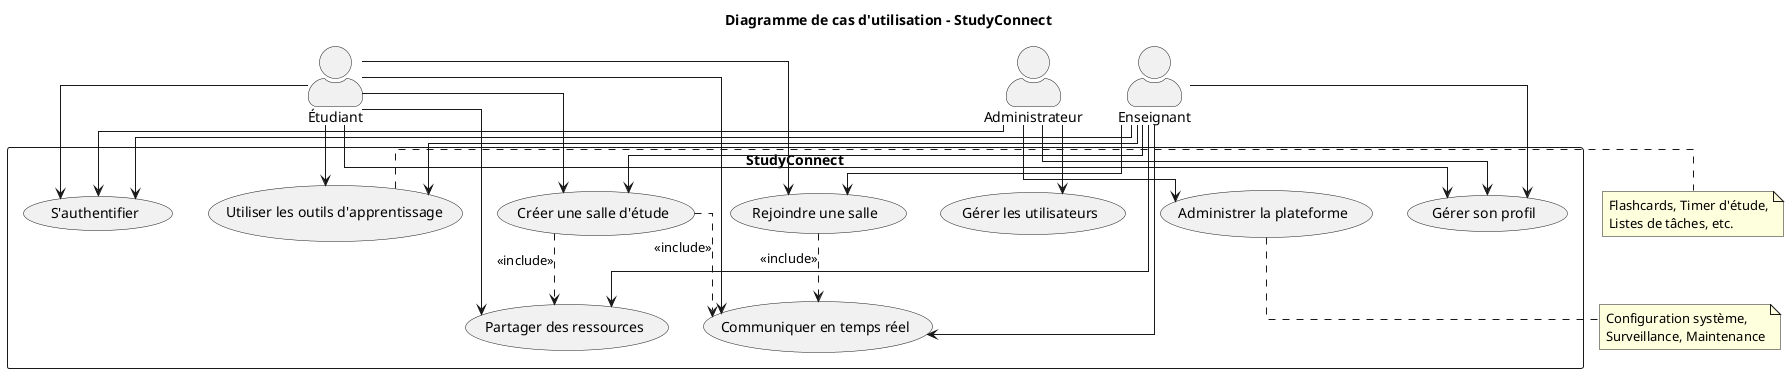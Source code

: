 @startuml chapterIII_uml_use_case
skinparam actorStyle awesome
skinparam handwritten false
skinparam shadowing false
skinparam packageStyle rectangle
skinparam linetype ortho
skinparam backgroundColor white

title Diagramme de cas d'utilisation - StudyConnect

actor "Étudiant" as Student
actor "Enseignant" as Teacher
actor "Administrateur" as Admin

rectangle StudyConnect {
  usecase "S'authentifier" as UC1
  usecase "Gérer son profil" as UC2
  usecase "Créer une salle d'étude" as UC3
  usecase "Rejoindre une salle" as UC4
  usecase "Communiquer en temps réel" as UC5
  usecase "Partager des ressources" as UC6
  usecase "Utiliser les outils d'apprentissage" as UC7
  usecase "Gérer les utilisateurs" as UC8
  usecase "Administrer la plateforme" as UC9
}

Student --> UC1
Student --> UC2
Student --> UC3
Student --> UC4
Student --> UC5
Student --> UC6
Student --> UC7

Teacher --> UC1
Teacher --> UC2
Teacher --> UC3
Teacher --> UC4
Teacher --> UC5
Teacher --> UC6
Teacher --> UC7

Admin --> UC1
Admin --> UC2
Admin --> UC8
Admin --> UC9

UC3 ..> UC5 : <<include>>
UC4 ..> UC5 : <<include>>
UC3 ..> UC6 : <<include>>

note right of UC7
  Flashcards, Timer d'étude,
  Listes de tâches, etc.
end note

note bottom of UC9
  Configuration système,
  Surveillance, Maintenance
end note

@enduml 